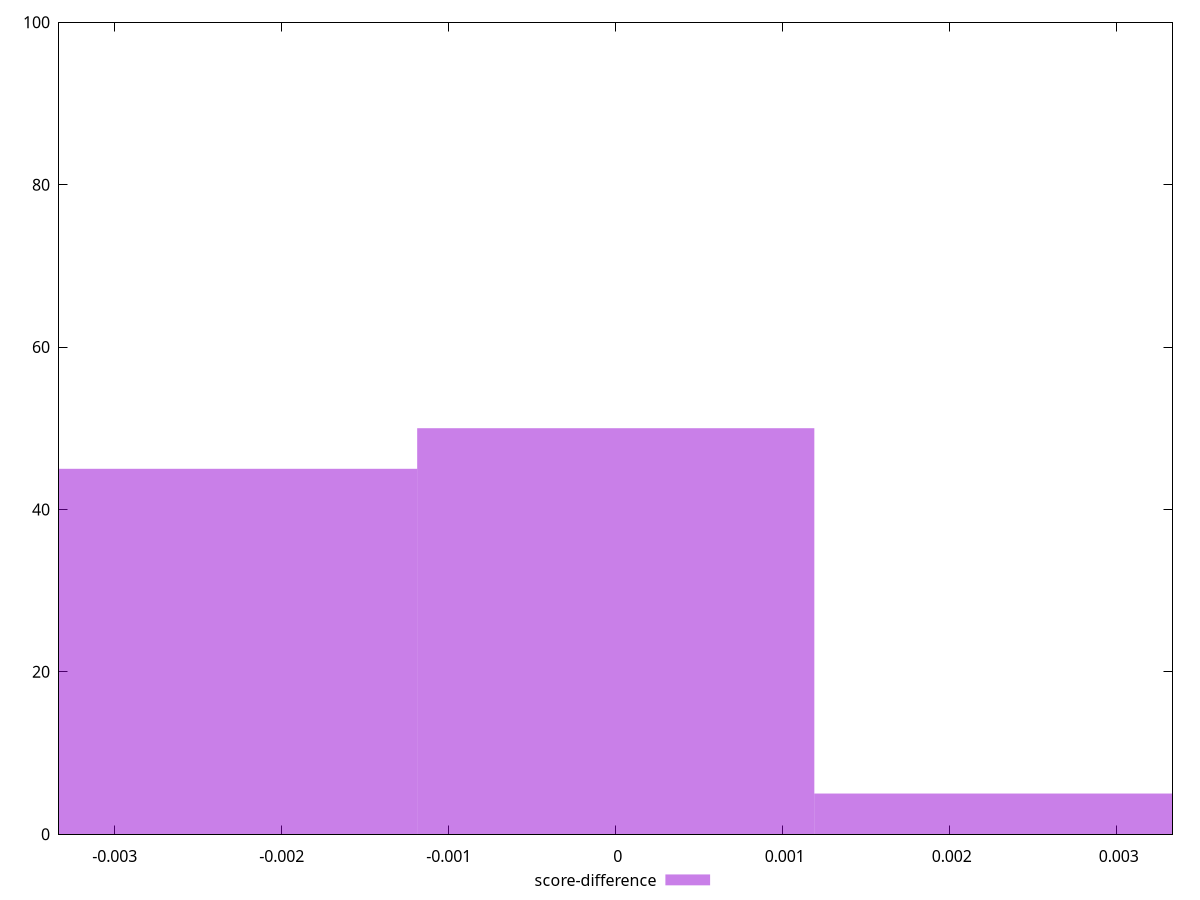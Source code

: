 reset

$scoreDifference <<EOF
0 50
0.0023778101527590005 5
-0.0023778101527590005 45
EOF

set key outside below
set boxwidth 0.0023778101527590005
set xrange [-0.0033333333333332993:0.0033333333333332993]
set yrange [0:100]
set trange [0:100]
set style fill transparent solid 0.5 noborder
set terminal svg size 640, 490 enhanced background rgb 'white'
set output "reprap/render-blocking-resources/samples/pages+cached+noexternal+nojs/score-difference/histogram.svg"

plot $scoreDifference title "score-difference" with boxes

reset
